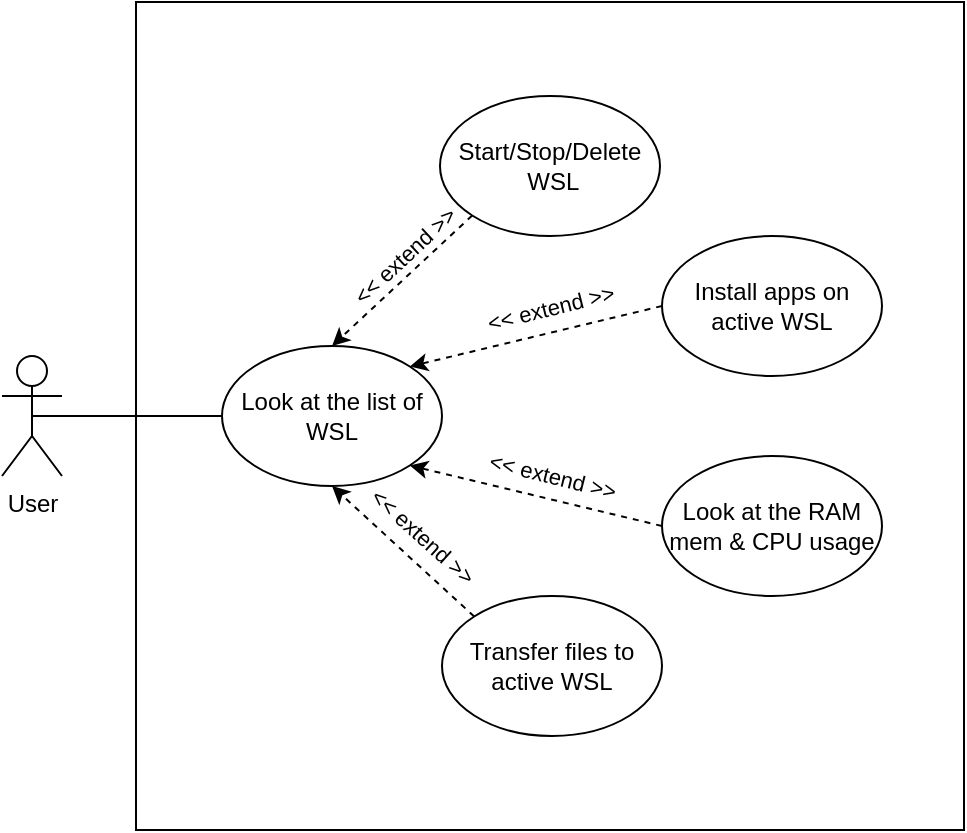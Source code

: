 <mxfile version="24.5.4" type="github">
  <diagram name="Page-1" id="M1MSRtWpYcfjrtEPGMm0">
    <mxGraphModel dx="1434" dy="746" grid="1" gridSize="10" guides="1" tooltips="1" connect="1" arrows="1" fold="1" page="1" pageScale="1" pageWidth="827" pageHeight="1169" math="0" shadow="0">
      <root>
        <mxCell id="0" />
        <mxCell id="1" parent="0" />
        <mxCell id="enX6VT0VWTukfBibxdo3-1" value="" style="whiteSpace=wrap;html=1;aspect=fixed;" vertex="1" parent="1">
          <mxGeometry x="207" y="203" width="414" height="414" as="geometry" />
        </mxCell>
        <mxCell id="enX6VT0VWTukfBibxdo3-2" value="User" style="shape=umlActor;verticalLabelPosition=bottom;verticalAlign=top;html=1;outlineConnect=0;" vertex="1" parent="1">
          <mxGeometry x="140" y="380" width="30" height="60" as="geometry" />
        </mxCell>
        <mxCell id="enX6VT0VWTukfBibxdo3-3" value="Look at the list of WSL" style="ellipse;whiteSpace=wrap;html=1;" vertex="1" parent="1">
          <mxGeometry x="250" y="375" width="110" height="70" as="geometry" />
        </mxCell>
        <mxCell id="enX6VT0VWTukfBibxdo3-4" value="" style="endArrow=none;html=1;rounded=0;entryX=0;entryY=0.5;entryDx=0;entryDy=0;exitX=0.5;exitY=0.5;exitDx=0;exitDy=0;exitPerimeter=0;" edge="1" parent="1" source="enX6VT0VWTukfBibxdo3-2" target="enX6VT0VWTukfBibxdo3-3">
          <mxGeometry width="50" height="50" relative="1" as="geometry">
            <mxPoint x="157" y="420" as="sourcePoint" />
            <mxPoint x="207" y="370" as="targetPoint" />
          </mxGeometry>
        </mxCell>
        <mxCell id="enX6VT0VWTukfBibxdo3-5" value="Start/Stop/Delete&lt;div&gt;&lt;span style=&quot;background-color: initial;&quot;&gt;&amp;nbsp;WSL&lt;/span&gt;&lt;/div&gt;" style="ellipse;whiteSpace=wrap;html=1;" vertex="1" parent="1">
          <mxGeometry x="359" y="250" width="110" height="70" as="geometry" />
        </mxCell>
        <mxCell id="enX6VT0VWTukfBibxdo3-6" value="Transfer files to active WSL" style="ellipse;whiteSpace=wrap;html=1;" vertex="1" parent="1">
          <mxGeometry x="360" y="500" width="110" height="70" as="geometry" />
        </mxCell>
        <mxCell id="enX6VT0VWTukfBibxdo3-7" value="Install apps on active WSL" style="ellipse;whiteSpace=wrap;html=1;" vertex="1" parent="1">
          <mxGeometry x="470" y="320" width="110" height="70" as="geometry" />
        </mxCell>
        <mxCell id="enX6VT0VWTukfBibxdo3-8" value="Look at the RAM mem &amp;amp; CPU usage" style="ellipse;whiteSpace=wrap;html=1;" vertex="1" parent="1">
          <mxGeometry x="470" y="430" width="110" height="70" as="geometry" />
        </mxCell>
        <mxCell id="enX6VT0VWTukfBibxdo3-9" value="" style="endArrow=classic;html=1;rounded=0;exitX=0;exitY=1;exitDx=0;exitDy=0;entryX=0.5;entryY=0;entryDx=0;entryDy=0;dashed=1;" edge="1" parent="1" source="enX6VT0VWTukfBibxdo3-5" target="enX6VT0VWTukfBibxdo3-3">
          <mxGeometry width="50" height="50" relative="1" as="geometry">
            <mxPoint x="390" y="310" as="sourcePoint" />
            <mxPoint x="440" y="260" as="targetPoint" />
          </mxGeometry>
        </mxCell>
        <mxCell id="enX6VT0VWTukfBibxdo3-13" value="&amp;lt;&amp;lt; extend &amp;gt;&amp;gt;" style="edgeLabel;html=1;align=center;verticalAlign=middle;resizable=0;points=[];rotation=-43;" vertex="1" connectable="0" parent="enX6VT0VWTukfBibxdo3-9">
          <mxGeometry x="-0.049" relative="1" as="geometry">
            <mxPoint x="-1" y="-11" as="offset" />
          </mxGeometry>
        </mxCell>
        <mxCell id="enX6VT0VWTukfBibxdo3-10" value="" style="endArrow=classic;html=1;rounded=0;entryX=1;entryY=0;entryDx=0;entryDy=0;exitX=0;exitY=0.5;exitDx=0;exitDy=0;dashed=1;" edge="1" parent="1" source="enX6VT0VWTukfBibxdo3-7" target="enX6VT0VWTukfBibxdo3-3">
          <mxGeometry width="50" height="50" relative="1" as="geometry">
            <mxPoint x="390" y="310" as="sourcePoint" />
            <mxPoint x="440" y="260" as="targetPoint" />
          </mxGeometry>
        </mxCell>
        <mxCell id="enX6VT0VWTukfBibxdo3-14" value="&amp;lt;&amp;lt; extend &amp;gt;&amp;gt;" style="edgeLabel;html=1;align=center;verticalAlign=middle;resizable=0;points=[];rotation=-14;" vertex="1" connectable="0" parent="enX6VT0VWTukfBibxdo3-10">
          <mxGeometry x="0.025" y="-2" relative="1" as="geometry">
            <mxPoint x="9" y="-13" as="offset" />
          </mxGeometry>
        </mxCell>
        <mxCell id="enX6VT0VWTukfBibxdo3-11" value="" style="endArrow=classic;html=1;rounded=0;entryX=1;entryY=1;entryDx=0;entryDy=0;exitX=0;exitY=0.5;exitDx=0;exitDy=0;dashed=1;" edge="1" parent="1" source="enX6VT0VWTukfBibxdo3-8" target="enX6VT0VWTukfBibxdo3-3">
          <mxGeometry width="50" height="50" relative="1" as="geometry">
            <mxPoint x="459.88" y="460" as="sourcePoint" />
            <mxPoint x="450" y="517" as="targetPoint" />
          </mxGeometry>
        </mxCell>
        <mxCell id="enX6VT0VWTukfBibxdo3-15" value="&amp;lt;&amp;lt; extend &amp;gt;&amp;gt;" style="edgeLabel;html=1;align=center;verticalAlign=middle;resizable=0;points=[];rotation=14;" vertex="1" connectable="0" parent="enX6VT0VWTukfBibxdo3-11">
          <mxGeometry x="-0.192" relative="1" as="geometry">
            <mxPoint x="-4" y="-13" as="offset" />
          </mxGeometry>
        </mxCell>
        <mxCell id="enX6VT0VWTukfBibxdo3-12" value="" style="endArrow=classic;html=1;rounded=0;entryX=0.5;entryY=1;entryDx=0;entryDy=0;exitX=0;exitY=0;exitDx=0;exitDy=0;dashed=1;" edge="1" parent="1" source="enX6VT0VWTukfBibxdo3-6" target="enX6VT0VWTukfBibxdo3-3">
          <mxGeometry width="50" height="50" relative="1" as="geometry">
            <mxPoint x="340" y="520" as="sourcePoint" />
            <mxPoint x="390" y="470" as="targetPoint" />
          </mxGeometry>
        </mxCell>
        <mxCell id="enX6VT0VWTukfBibxdo3-16" value="&amp;lt;&amp;lt; extend &amp;gt;&amp;gt;" style="edgeLabel;html=1;align=center;verticalAlign=middle;resizable=0;points=[];rotation=42;" vertex="1" connectable="0" parent="enX6VT0VWTukfBibxdo3-12">
          <mxGeometry x="0.015" y="-3" relative="1" as="geometry">
            <mxPoint x="8" y="-5" as="offset" />
          </mxGeometry>
        </mxCell>
      </root>
    </mxGraphModel>
  </diagram>
</mxfile>
